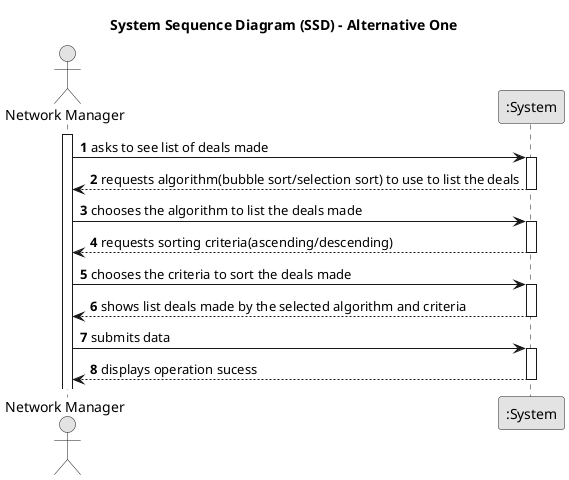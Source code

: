 @startuml
skinparam monochrome true
skinparam packageStyle rectangle
skinparam shadowing false

title System Sequence Diagram (SSD) - Alternative One

autonumber

actor "Network Manager" as NetworkManager
participant ":System" as System

activate NetworkManager

    NetworkManager -> System : asks to see list of deals made
    activate System

        System --> NetworkManager : requests algorithm(bubble sort/selection sort) to use to list the deals
    deactivate System

    NetworkManager -> System : chooses the algorithm to list the deals made
        activate System

         System --> NetworkManager : requests sorting criteria(ascending/descending)
        deactivate System

        NetworkManager -> System : chooses the criteria to sort the deals made
                activate System

           System --> NetworkManager : shows list deals made by the selected algorithm and criteria
       deactivate System


   NetworkManager -> System : submits data
   activate System

   System --> NetworkManager : displays operation sucess
   deactivate System



@enduml